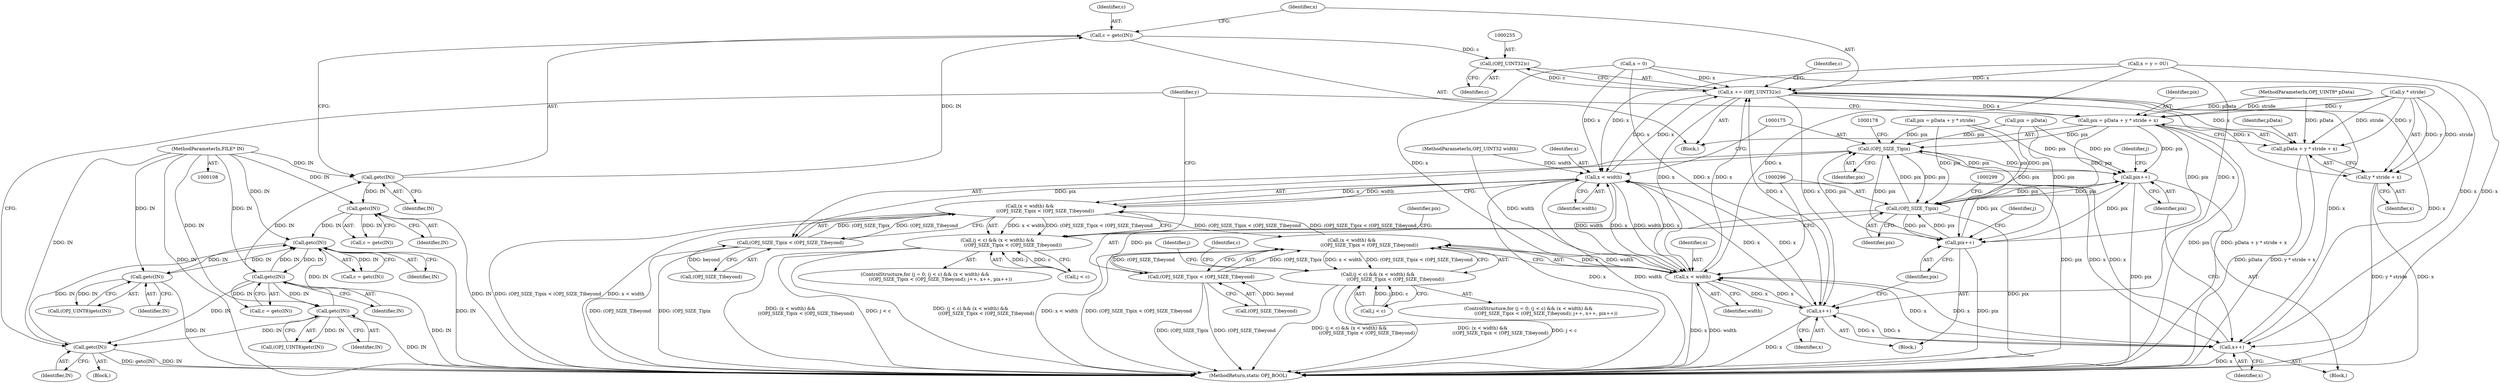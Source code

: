 digraph "0_openjpeg_cbe7384016083eac16078b359acd7a842253d503@API" {
"1000248" [label="(Call,c = getc(IN))"];
"1000250" [label="(Call,getc(IN))"];
"1000210" [label="(Call,getc(IN))"];
"1000142" [label="(Call,getc(IN))"];
"1000259" [label="(Call,getc(IN))"];
"1000109" [label="(MethodParameterIn,FILE* IN)"];
"1000159" [label="(Call,getc(IN))"];
"1000353" [label="(Call,getc(IN))"];
"1000321" [label="(Call,getc(IN))"];
"1000254" [label="(Call,(OPJ_UINT32)c)"];
"1000252" [label="(Call,x += (OPJ_UINT32)c)"];
"1000170" [label="(Call,x < width)"];
"1000169" [label="(Call,(x < width) &&\n                     ((OPJ_SIZE_T)pix < (OPJ_SIZE_T)beyond))"];
"1000165" [label="(Call,(j < c) && (x < width) &&\n                     ((OPJ_SIZE_T)pix < (OPJ_SIZE_T)beyond))"];
"1000290" [label="(Call,(x < width) &&\n                        ((OPJ_SIZE_T)pix < (OPJ_SIZE_T)beyond))"];
"1000286" [label="(Call,(j < c) && (x < width) &&\n                        ((OPJ_SIZE_T)pix < (OPJ_SIZE_T)beyond))"];
"1000184" [label="(Call,x++)"];
"1000291" [label="(Call,x < width)"];
"1000305" [label="(Call,x++)"];
"1000266" [label="(Call,pix = pData + y * stride + x)"];
"1000174" [label="(Call,(OPJ_SIZE_T)pix)"];
"1000173" [label="(Call,(OPJ_SIZE_T)pix < (OPJ_SIZE_T)beyond)"];
"1000186" [label="(Call,pix++)"];
"1000295" [label="(Call,(OPJ_SIZE_T)pix)"];
"1000294" [label="(Call,(OPJ_SIZE_T)pix < (OPJ_SIZE_T)beyond)"];
"1000307" [label="(Call,pix++)"];
"1000268" [label="(Call,pData + y * stride + x)"];
"1000270" [label="(Call,y * stride + x)"];
"1000142" [label="(Call,getc(IN))"];
"1000287" [label="(Call,j < c)"];
"1000185" [label="(Identifier,x)"];
"1000110" [label="(MethodParameterIn,OPJ_UINT8* pData)"];
"1000169" [label="(Call,(x < width) &&\n                     ((OPJ_SIZE_T)pix < (OPJ_SIZE_T)beyond))"];
"1000294" [label="(Call,(OPJ_SIZE_T)pix < (OPJ_SIZE_T)beyond)"];
"1000293" [label="(Identifier,width)"];
"1000307" [label="(Call,pix++)"];
"1000354" [label="(Identifier,IN)"];
"1000357" [label="(MethodReturn,static OPJ_BOOL)"];
"1000259" [label="(Call,getc(IN))"];
"1000161" [label="(ControlStructure,for (j = 0; (j < c) && (x < width) &&\n                     ((OPJ_SIZE_T)pix < (OPJ_SIZE_T)beyond); j++, x++, pix++))"];
"1000186" [label="(Call,pix++)"];
"1000177" [label="(Call,(OPJ_SIZE_T)beyond)"];
"1000305" [label="(Call,x++)"];
"1000295" [label="(Call,(OPJ_SIZE_T)pix)"];
"1000248" [label="(Call,c = getc(IN))"];
"1000290" [label="(Call,(x < width) &&\n                        ((OPJ_SIZE_T)pix < (OPJ_SIZE_T)beyond))"];
"1000291" [label="(Call,x < width)"];
"1000191" [label="(Identifier,pix)"];
"1000167" [label="(Identifier,j)"];
"1000157" [label="(Call,(OPJ_UINT8)getc(IN))"];
"1000251" [label="(Identifier,IN)"];
"1000172" [label="(Identifier,width)"];
"1000254" [label="(Call,(OPJ_UINT32)c)"];
"1000321" [label="(Call,getc(IN))"];
"1000176" [label="(Identifier,pix)"];
"1000253" [label="(Identifier,x)"];
"1000211" [label="(Identifier,IN)"];
"1000171" [label="(Identifier,x)"];
"1000353" [label="(Call,getc(IN))"];
"1000187" [label="(Identifier,pix)"];
"1000267" [label="(Identifier,pix)"];
"1000288" [label="(Identifier,j)"];
"1000250" [label="(Call,getc(IN))"];
"1000160" [label="(Identifier,IN)"];
"1000352" [label="(Block,)"];
"1000165" [label="(Call,(j < c) && (x < width) &&\n                     ((OPJ_SIZE_T)pix < (OPJ_SIZE_T)beyond))"];
"1000129" [label="(Call,x = y = 0U)"];
"1000344" [label="(Identifier,c)"];
"1000268" [label="(Call,pData + y * stride + x)"];
"1000306" [label="(Identifier,x)"];
"1000274" [label="(Identifier,x)"];
"1000249" [label="(Identifier,c)"];
"1000322" [label="(Identifier,IN)"];
"1000298" [label="(Call,(OPJ_SIZE_T)beyond)"];
"1000170" [label="(Call,x < width)"];
"1000159" [label="(Call,getc(IN))"];
"1000140" [label="(Call,c = getc(IN))"];
"1000257" [label="(Call,c = getc(IN))"];
"1000252" [label="(Call,x += (OPJ_UINT32)c)"];
"1000173" [label="(Call,(OPJ_SIZE_T)pix < (OPJ_SIZE_T)beyond)"];
"1000319" [label="(Call,(OPJ_UINT8)getc(IN))"];
"1000286" [label="(Call,(j < c) && (x < width) &&\n                        ((OPJ_SIZE_T)pix < (OPJ_SIZE_T)beyond))"];
"1000210" [label="(Call,getc(IN))"];
"1000297" [label="(Identifier,pix)"];
"1000126" [label="(Call,pix = pData)"];
"1000282" [label="(ControlStructure,for (j = 0; (j < c) && (x < width) &&\n                        ((OPJ_SIZE_T)pix < (OPJ_SIZE_T)beyond); j++, x++, pix++))"];
"1000260" [label="(Identifier,IN)"];
"1000269" [label="(Identifier,pData)"];
"1000228" [label="(Call,pix = pData + y * stride)"];
"1000112" [label="(MethodParameterIn,OPJ_UINT32 width)"];
"1000208" [label="(Call,c = getc(IN))"];
"1000256" [label="(Identifier,c)"];
"1000109" [label="(MethodParameterIn,FILE* IN)"];
"1000271" [label="(Call,y * stride)"];
"1000174" [label="(Call,(OPJ_SIZE_T)pix)"];
"1000166" [label="(Call,j < c)"];
"1000270" [label="(Call,y * stride + x)"];
"1000313" [label="(Identifier,j)"];
"1000308" [label="(Identifier,pix)"];
"1000143" [label="(Identifier,IN)"];
"1000258" [label="(Identifier,c)"];
"1000292" [label="(Identifier,x)"];
"1000304" [label="(Block,)"];
"1000247" [label="(Block,)"];
"1000266" [label="(Call,pix = pData + y * stride + x)"];
"1000184" [label="(Call,x++)"];
"1000223" [label="(Call,x = 0)"];
"1000136" [label="(Identifier,y)"];
"1000183" [label="(Block,)"];
"1000248" -> "1000247"  [label="AST: "];
"1000248" -> "1000250"  [label="CFG: "];
"1000249" -> "1000248"  [label="AST: "];
"1000250" -> "1000248"  [label="AST: "];
"1000253" -> "1000248"  [label="CFG: "];
"1000250" -> "1000248"  [label="DDG: IN"];
"1000248" -> "1000254"  [label="DDG: c"];
"1000250" -> "1000251"  [label="CFG: "];
"1000251" -> "1000250"  [label="AST: "];
"1000210" -> "1000250"  [label="DDG: IN"];
"1000109" -> "1000250"  [label="DDG: IN"];
"1000250" -> "1000259"  [label="DDG: IN"];
"1000210" -> "1000208"  [label="AST: "];
"1000210" -> "1000211"  [label="CFG: "];
"1000211" -> "1000210"  [label="AST: "];
"1000208" -> "1000210"  [label="CFG: "];
"1000210" -> "1000357"  [label="DDG: IN"];
"1000210" -> "1000142"  [label="DDG: IN"];
"1000210" -> "1000208"  [label="DDG: IN"];
"1000142" -> "1000210"  [label="DDG: IN"];
"1000109" -> "1000210"  [label="DDG: IN"];
"1000210" -> "1000321"  [label="DDG: IN"];
"1000210" -> "1000353"  [label="DDG: IN"];
"1000142" -> "1000140"  [label="AST: "];
"1000142" -> "1000143"  [label="CFG: "];
"1000143" -> "1000142"  [label="AST: "];
"1000140" -> "1000142"  [label="CFG: "];
"1000142" -> "1000357"  [label="DDG: IN"];
"1000142" -> "1000140"  [label="DDG: IN"];
"1000259" -> "1000142"  [label="DDG: IN"];
"1000159" -> "1000142"  [label="DDG: IN"];
"1000353" -> "1000142"  [label="DDG: IN"];
"1000321" -> "1000142"  [label="DDG: IN"];
"1000109" -> "1000142"  [label="DDG: IN"];
"1000142" -> "1000159"  [label="DDG: IN"];
"1000259" -> "1000257"  [label="AST: "];
"1000259" -> "1000260"  [label="CFG: "];
"1000260" -> "1000259"  [label="AST: "];
"1000257" -> "1000259"  [label="CFG: "];
"1000259" -> "1000357"  [label="DDG: IN"];
"1000259" -> "1000257"  [label="DDG: IN"];
"1000109" -> "1000259"  [label="DDG: IN"];
"1000109" -> "1000108"  [label="AST: "];
"1000109" -> "1000357"  [label="DDG: IN"];
"1000109" -> "1000159"  [label="DDG: IN"];
"1000109" -> "1000321"  [label="DDG: IN"];
"1000109" -> "1000353"  [label="DDG: IN"];
"1000159" -> "1000157"  [label="AST: "];
"1000159" -> "1000160"  [label="CFG: "];
"1000160" -> "1000159"  [label="AST: "];
"1000157" -> "1000159"  [label="CFG: "];
"1000159" -> "1000357"  [label="DDG: IN"];
"1000159" -> "1000157"  [label="DDG: IN"];
"1000353" -> "1000352"  [label="AST: "];
"1000353" -> "1000354"  [label="CFG: "];
"1000354" -> "1000353"  [label="AST: "];
"1000136" -> "1000353"  [label="CFG: "];
"1000353" -> "1000357"  [label="DDG: getc(IN)"];
"1000353" -> "1000357"  [label="DDG: IN"];
"1000321" -> "1000353"  [label="DDG: IN"];
"1000321" -> "1000319"  [label="AST: "];
"1000321" -> "1000322"  [label="CFG: "];
"1000322" -> "1000321"  [label="AST: "];
"1000319" -> "1000321"  [label="CFG: "];
"1000321" -> "1000357"  [label="DDG: IN"];
"1000321" -> "1000319"  [label="DDG: IN"];
"1000254" -> "1000252"  [label="AST: "];
"1000254" -> "1000256"  [label="CFG: "];
"1000255" -> "1000254"  [label="AST: "];
"1000256" -> "1000254"  [label="AST: "];
"1000252" -> "1000254"  [label="CFG: "];
"1000254" -> "1000252"  [label="DDG: c"];
"1000252" -> "1000247"  [label="AST: "];
"1000253" -> "1000252"  [label="AST: "];
"1000258" -> "1000252"  [label="CFG: "];
"1000252" -> "1000170"  [label="DDG: x"];
"1000252" -> "1000184"  [label="DDG: x"];
"1000129" -> "1000252"  [label="DDG: x"];
"1000291" -> "1000252"  [label="DDG: x"];
"1000184" -> "1000252"  [label="DDG: x"];
"1000305" -> "1000252"  [label="DDG: x"];
"1000170" -> "1000252"  [label="DDG: x"];
"1000223" -> "1000252"  [label="DDG: x"];
"1000252" -> "1000266"  [label="DDG: x"];
"1000252" -> "1000268"  [label="DDG: x"];
"1000252" -> "1000270"  [label="DDG: x"];
"1000252" -> "1000291"  [label="DDG: x"];
"1000252" -> "1000305"  [label="DDG: x"];
"1000170" -> "1000169"  [label="AST: "];
"1000170" -> "1000172"  [label="CFG: "];
"1000171" -> "1000170"  [label="AST: "];
"1000172" -> "1000170"  [label="AST: "];
"1000175" -> "1000170"  [label="CFG: "];
"1000169" -> "1000170"  [label="CFG: "];
"1000170" -> "1000357"  [label="DDG: width"];
"1000170" -> "1000357"  [label="DDG: x"];
"1000170" -> "1000169"  [label="DDG: x"];
"1000170" -> "1000169"  [label="DDG: width"];
"1000129" -> "1000170"  [label="DDG: x"];
"1000291" -> "1000170"  [label="DDG: x"];
"1000291" -> "1000170"  [label="DDG: width"];
"1000184" -> "1000170"  [label="DDG: x"];
"1000305" -> "1000170"  [label="DDG: x"];
"1000223" -> "1000170"  [label="DDG: x"];
"1000112" -> "1000170"  [label="DDG: width"];
"1000170" -> "1000184"  [label="DDG: x"];
"1000170" -> "1000291"  [label="DDG: x"];
"1000170" -> "1000291"  [label="DDG: width"];
"1000170" -> "1000305"  [label="DDG: x"];
"1000169" -> "1000165"  [label="AST: "];
"1000169" -> "1000173"  [label="CFG: "];
"1000173" -> "1000169"  [label="AST: "];
"1000165" -> "1000169"  [label="CFG: "];
"1000169" -> "1000357"  [label="DDG: (OPJ_SIZE_T)pix < (OPJ_SIZE_T)beyond"];
"1000169" -> "1000357"  [label="DDG: x < width"];
"1000169" -> "1000165"  [label="DDG: x < width"];
"1000169" -> "1000165"  [label="DDG: (OPJ_SIZE_T)pix < (OPJ_SIZE_T)beyond"];
"1000290" -> "1000169"  [label="DDG: (OPJ_SIZE_T)pix < (OPJ_SIZE_T)beyond"];
"1000173" -> "1000169"  [label="DDG: (OPJ_SIZE_T)pix"];
"1000173" -> "1000169"  [label="DDG: (OPJ_SIZE_T)beyond"];
"1000169" -> "1000290"  [label="DDG: (OPJ_SIZE_T)pix < (OPJ_SIZE_T)beyond"];
"1000165" -> "1000161"  [label="AST: "];
"1000165" -> "1000166"  [label="CFG: "];
"1000166" -> "1000165"  [label="AST: "];
"1000136" -> "1000165"  [label="CFG: "];
"1000191" -> "1000165"  [label="CFG: "];
"1000165" -> "1000357"  [label="DDG: (x < width) &&\n                     ((OPJ_SIZE_T)pix < (OPJ_SIZE_T)beyond)"];
"1000165" -> "1000357"  [label="DDG: j < c"];
"1000165" -> "1000357"  [label="DDG: (j < c) && (x < width) &&\n                     ((OPJ_SIZE_T)pix < (OPJ_SIZE_T)beyond)"];
"1000166" -> "1000165"  [label="DDG: j"];
"1000166" -> "1000165"  [label="DDG: c"];
"1000290" -> "1000286"  [label="AST: "];
"1000290" -> "1000291"  [label="CFG: "];
"1000290" -> "1000294"  [label="CFG: "];
"1000291" -> "1000290"  [label="AST: "];
"1000294" -> "1000290"  [label="AST: "];
"1000286" -> "1000290"  [label="CFG: "];
"1000290" -> "1000357"  [label="DDG: x < width"];
"1000290" -> "1000357"  [label="DDG: (OPJ_SIZE_T)pix < (OPJ_SIZE_T)beyond"];
"1000290" -> "1000286"  [label="DDG: x < width"];
"1000290" -> "1000286"  [label="DDG: (OPJ_SIZE_T)pix < (OPJ_SIZE_T)beyond"];
"1000291" -> "1000290"  [label="DDG: x"];
"1000291" -> "1000290"  [label="DDG: width"];
"1000294" -> "1000290"  [label="DDG: (OPJ_SIZE_T)pix"];
"1000294" -> "1000290"  [label="DDG: (OPJ_SIZE_T)beyond"];
"1000286" -> "1000282"  [label="AST: "];
"1000286" -> "1000287"  [label="CFG: "];
"1000287" -> "1000286"  [label="AST: "];
"1000313" -> "1000286"  [label="CFG: "];
"1000344" -> "1000286"  [label="CFG: "];
"1000286" -> "1000357"  [label="DDG: (j < c) && (x < width) &&\n                        ((OPJ_SIZE_T)pix < (OPJ_SIZE_T)beyond)"];
"1000286" -> "1000357"  [label="DDG: (x < width) &&\n                        ((OPJ_SIZE_T)pix < (OPJ_SIZE_T)beyond)"];
"1000286" -> "1000357"  [label="DDG: j < c"];
"1000287" -> "1000286"  [label="DDG: j"];
"1000287" -> "1000286"  [label="DDG: c"];
"1000184" -> "1000183"  [label="AST: "];
"1000184" -> "1000185"  [label="CFG: "];
"1000185" -> "1000184"  [label="AST: "];
"1000187" -> "1000184"  [label="CFG: "];
"1000184" -> "1000357"  [label="DDG: x"];
"1000129" -> "1000184"  [label="DDG: x"];
"1000291" -> "1000184"  [label="DDG: x"];
"1000305" -> "1000184"  [label="DDG: x"];
"1000223" -> "1000184"  [label="DDG: x"];
"1000184" -> "1000291"  [label="DDG: x"];
"1000184" -> "1000305"  [label="DDG: x"];
"1000291" -> "1000293"  [label="CFG: "];
"1000292" -> "1000291"  [label="AST: "];
"1000293" -> "1000291"  [label="AST: "];
"1000296" -> "1000291"  [label="CFG: "];
"1000291" -> "1000357"  [label="DDG: x"];
"1000291" -> "1000357"  [label="DDG: width"];
"1000129" -> "1000291"  [label="DDG: x"];
"1000305" -> "1000291"  [label="DDG: x"];
"1000223" -> "1000291"  [label="DDG: x"];
"1000112" -> "1000291"  [label="DDG: width"];
"1000291" -> "1000305"  [label="DDG: x"];
"1000305" -> "1000304"  [label="AST: "];
"1000305" -> "1000306"  [label="CFG: "];
"1000306" -> "1000305"  [label="AST: "];
"1000308" -> "1000305"  [label="CFG: "];
"1000305" -> "1000357"  [label="DDG: x"];
"1000129" -> "1000305"  [label="DDG: x"];
"1000223" -> "1000305"  [label="DDG: x"];
"1000266" -> "1000247"  [label="AST: "];
"1000266" -> "1000268"  [label="CFG: "];
"1000267" -> "1000266"  [label="AST: "];
"1000268" -> "1000266"  [label="AST: "];
"1000136" -> "1000266"  [label="CFG: "];
"1000266" -> "1000357"  [label="DDG: pix"];
"1000266" -> "1000357"  [label="DDG: pData + y * stride + x"];
"1000266" -> "1000174"  [label="DDG: pix"];
"1000266" -> "1000186"  [label="DDG: pix"];
"1000110" -> "1000266"  [label="DDG: pData"];
"1000271" -> "1000266"  [label="DDG: y"];
"1000271" -> "1000266"  [label="DDG: stride"];
"1000266" -> "1000295"  [label="DDG: pix"];
"1000266" -> "1000307"  [label="DDG: pix"];
"1000174" -> "1000173"  [label="AST: "];
"1000174" -> "1000176"  [label="CFG: "];
"1000175" -> "1000174"  [label="AST: "];
"1000176" -> "1000174"  [label="AST: "];
"1000178" -> "1000174"  [label="CFG: "];
"1000174" -> "1000357"  [label="DDG: pix"];
"1000174" -> "1000173"  [label="DDG: pix"];
"1000186" -> "1000174"  [label="DDG: pix"];
"1000126" -> "1000174"  [label="DDG: pix"];
"1000295" -> "1000174"  [label="DDG: pix"];
"1000307" -> "1000174"  [label="DDG: pix"];
"1000228" -> "1000174"  [label="DDG: pix"];
"1000174" -> "1000186"  [label="DDG: pix"];
"1000174" -> "1000295"  [label="DDG: pix"];
"1000174" -> "1000307"  [label="DDG: pix"];
"1000173" -> "1000177"  [label="CFG: "];
"1000177" -> "1000173"  [label="AST: "];
"1000173" -> "1000357"  [label="DDG: (OPJ_SIZE_T)beyond"];
"1000173" -> "1000357"  [label="DDG: (OPJ_SIZE_T)pix"];
"1000177" -> "1000173"  [label="DDG: beyond"];
"1000186" -> "1000183"  [label="AST: "];
"1000186" -> "1000187"  [label="CFG: "];
"1000187" -> "1000186"  [label="AST: "];
"1000167" -> "1000186"  [label="CFG: "];
"1000186" -> "1000357"  [label="DDG: pix"];
"1000126" -> "1000186"  [label="DDG: pix"];
"1000295" -> "1000186"  [label="DDG: pix"];
"1000307" -> "1000186"  [label="DDG: pix"];
"1000228" -> "1000186"  [label="DDG: pix"];
"1000186" -> "1000295"  [label="DDG: pix"];
"1000186" -> "1000307"  [label="DDG: pix"];
"1000295" -> "1000294"  [label="AST: "];
"1000295" -> "1000297"  [label="CFG: "];
"1000296" -> "1000295"  [label="AST: "];
"1000297" -> "1000295"  [label="AST: "];
"1000299" -> "1000295"  [label="CFG: "];
"1000295" -> "1000357"  [label="DDG: pix"];
"1000295" -> "1000294"  [label="DDG: pix"];
"1000126" -> "1000295"  [label="DDG: pix"];
"1000307" -> "1000295"  [label="DDG: pix"];
"1000228" -> "1000295"  [label="DDG: pix"];
"1000295" -> "1000307"  [label="DDG: pix"];
"1000294" -> "1000298"  [label="CFG: "];
"1000298" -> "1000294"  [label="AST: "];
"1000294" -> "1000357"  [label="DDG: (OPJ_SIZE_T)beyond"];
"1000294" -> "1000357"  [label="DDG: (OPJ_SIZE_T)pix"];
"1000298" -> "1000294"  [label="DDG: beyond"];
"1000307" -> "1000304"  [label="AST: "];
"1000307" -> "1000308"  [label="CFG: "];
"1000308" -> "1000307"  [label="AST: "];
"1000288" -> "1000307"  [label="CFG: "];
"1000307" -> "1000357"  [label="DDG: pix"];
"1000126" -> "1000307"  [label="DDG: pix"];
"1000228" -> "1000307"  [label="DDG: pix"];
"1000268" -> "1000270"  [label="CFG: "];
"1000269" -> "1000268"  [label="AST: "];
"1000270" -> "1000268"  [label="AST: "];
"1000268" -> "1000357"  [label="DDG: pData"];
"1000268" -> "1000357"  [label="DDG: y * stride + x"];
"1000110" -> "1000268"  [label="DDG: pData"];
"1000271" -> "1000268"  [label="DDG: y"];
"1000271" -> "1000268"  [label="DDG: stride"];
"1000270" -> "1000274"  [label="CFG: "];
"1000271" -> "1000270"  [label="AST: "];
"1000274" -> "1000270"  [label="AST: "];
"1000270" -> "1000357"  [label="DDG: x"];
"1000270" -> "1000357"  [label="DDG: y * stride"];
"1000271" -> "1000270"  [label="DDG: y"];
"1000271" -> "1000270"  [label="DDG: stride"];
}

